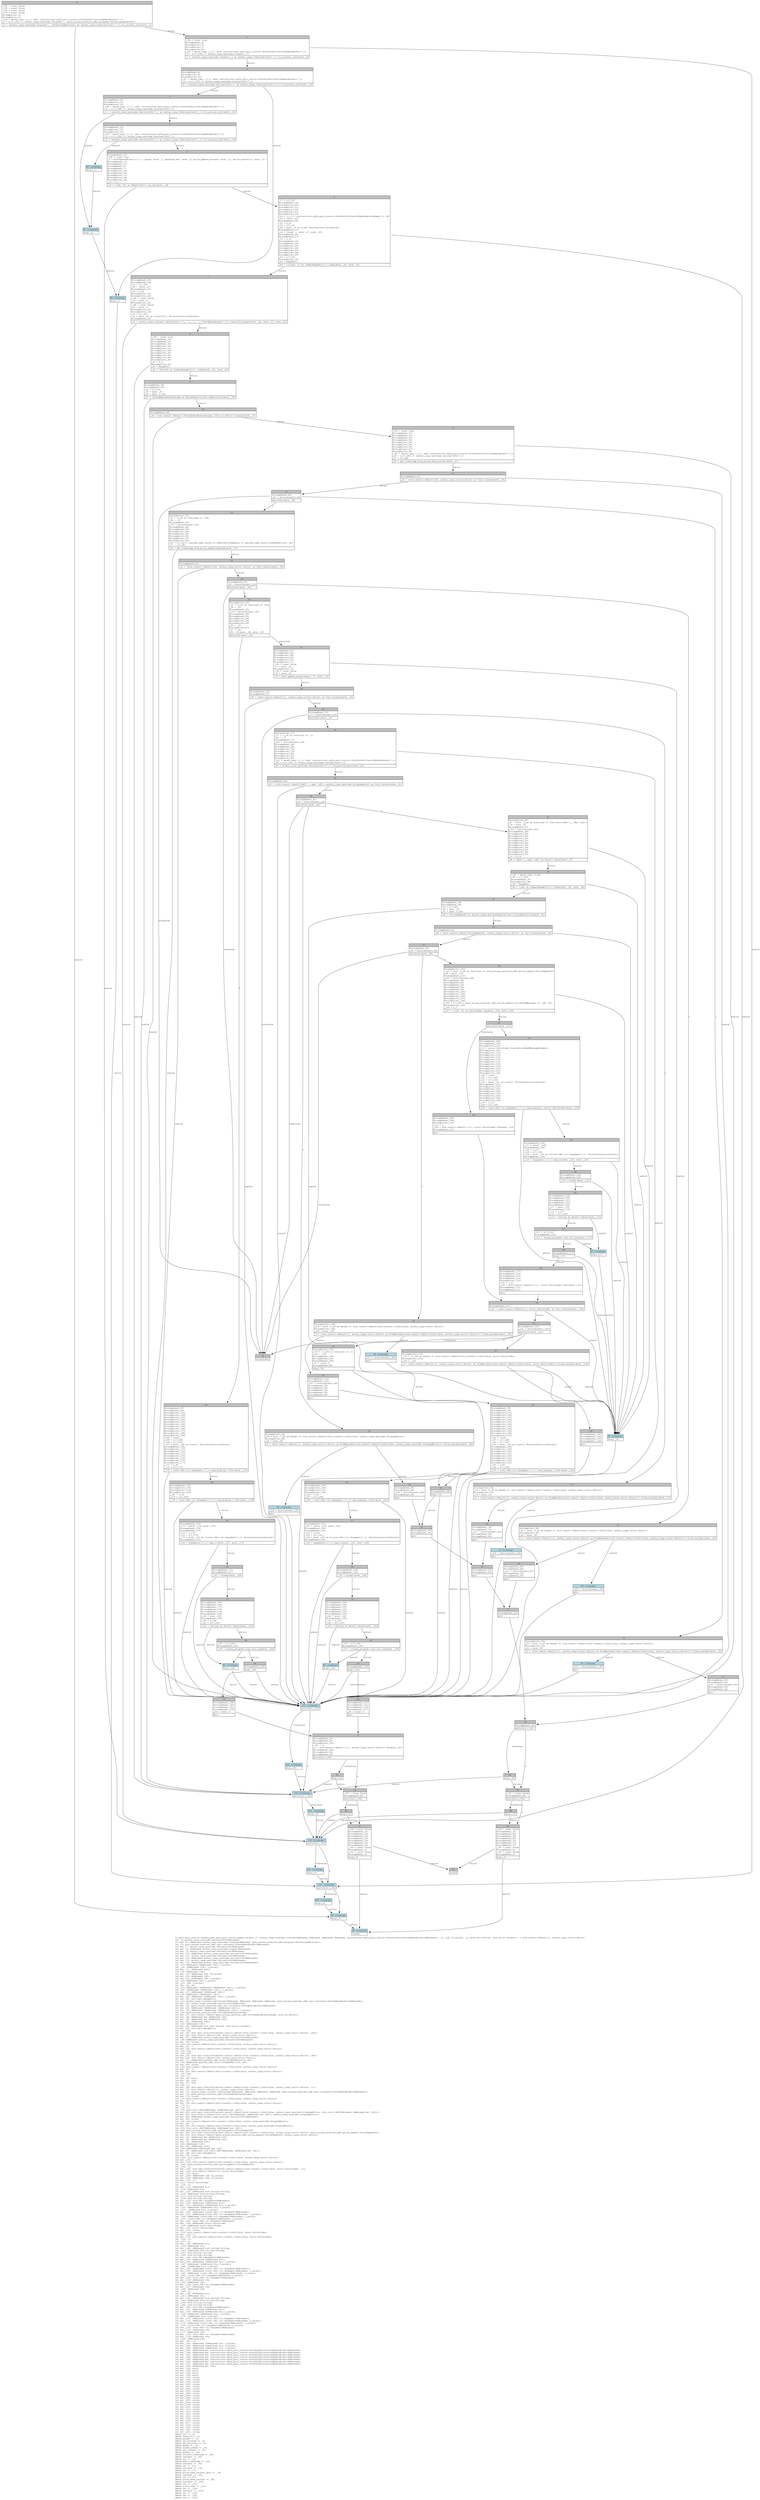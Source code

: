 digraph Mir_0_1509 {
    graph [fontname="Courier, monospace"];
    node [fontname="Courier, monospace"];
    edge [fontname="Courier, monospace"];
    label=<fn pyth_pull_oracle::handle_post_pyth_pull_oracle_update_atomic(_1: anchor_lang::context::Context&lt;ReErased, ReErased, ReErased, ReErased, instructions::pyth_pull_oracle::PostPythPullOracleUpdateAtomic&lt;ReErased&gt;&gt;, _2: [u8; 32_usize], _3: std::vec::Vec&lt;u8, std::alloc::Global&gt;) -&gt; std::result::Result&lt;(), anchor_lang::error::Error&gt;<br align="left"/>let _4: anchor_lang::prelude::AccountInfo&lt;ReErased&gt;;<br align="left"/>let mut _5: &amp;ReErased anchor_lang::prelude::Program&lt;ReErased, pyth_solana_receiver_sdk::program::PythSolanaReceiver&gt;;<br align="left"/>let _6: pyth_solana_receiver_sdk::cpi::accounts::PostUpdateAtomic&lt;ReErased&gt;;<br align="left"/>let mut _7: anchor_lang::prelude::AccountInfo&lt;ReErased&gt;;<br align="left"/>let mut _8: &amp;ReErased anchor_lang::prelude::Signer&lt;ReErased&gt;;<br align="left"/>let mut _9: anchor_lang::prelude::AccountInfo&lt;ReErased&gt;;<br align="left"/>let mut _10: &amp;ReErased anchor_lang::prelude::AccountInfo&lt;ReErased&gt;;<br align="left"/>let mut _11: anchor_lang::prelude::AccountInfo&lt;ReErased&gt;;<br align="left"/>let mut _12: &amp;ReErased anchor_lang::prelude::AccountInfo&lt;ReErased&gt;;<br align="left"/>let mut _13: anchor_lang::prelude::AccountInfo&lt;ReErased&gt;;<br align="left"/>let mut _14: &amp;ReErased anchor_lang::prelude::AccountInfo&lt;ReErased&gt;;<br align="left"/>let _15: &amp;ReErased [&amp;ReErased [u8]; 3_usize];<br align="left"/>let _16: [&amp;ReErased [u8]; 3_usize];<br align="left"/>let mut _17: &amp;ReErased [u8];<br align="left"/>let _18: &amp;ReErased [u8];<br align="left"/>let mut _19: &amp;ReErased [u8; 32_usize];<br align="left"/>let mut _20: &amp;ReErased [u8];<br align="left"/>let mut _21: &amp;ReErased [u8; 1_usize];<br align="left"/>let _22: &amp;ReErased [u8; 1_usize];<br align="left"/>let _23: [u8; 1_usize];<br align="left"/>let mut _24: u8;<br align="left"/>let _25: &amp;ReErased [&amp;ReErased [&amp;ReErased [u8]]; 1_usize];<br align="left"/>let _26: [&amp;ReErased [&amp;ReErased [u8]]; 1_usize];<br align="left"/>let mut _27: &amp;ReErased [&amp;ReErased [u8]];<br align="left"/>let _28: &amp;ReErased [&amp;ReErased [u8]];<br align="left"/>let mut _29: &amp;ReErased [&amp;ReErased [u8]; 3_usize];<br align="left"/>let mut _30: std::ops::RangeFull;<br align="left"/>let _31: anchor_lang::context::CpiContext&lt;ReErased, ReErased, ReErased, ReErased, pyth_solana_receiver_sdk::cpi::accounts::PostUpdateAtomic&lt;ReErased&gt;&gt;;<br align="left"/>let mut _32: anchor_lang::prelude::AccountInfo&lt;ReErased&gt;;<br align="left"/>let mut _33: pyth_solana_receiver_sdk::cpi::accounts::PostUpdateAtomic&lt;ReErased&gt;;<br align="left"/>let mut _34: &amp;ReErased [&amp;ReErased [&amp;ReErased [u8]]];<br align="left"/>let mut _35: &amp;ReErased [&amp;ReErased [&amp;ReErased [u8]]; 1_usize];<br align="left"/>let _36: pyth_solana_receiver_sdk::PostUpdateAtomicParams;<br align="left"/>let mut _37: std::result::Result&lt;pyth_solana_receiver_sdk::PostUpdateAtomicParams, std::io::Error&gt;;<br align="left"/>let mut _38: &amp;ReErased mut &amp;ReErased [u8];<br align="left"/>let mut _39: &amp;ReErased mut &amp;ReErased [u8];<br align="left"/>let mut _40: &amp;ReErased [u8];<br align="left"/>let _41: &amp;ReErased [u8];<br align="left"/>let mut _42: &amp;ReErased std::vec::Vec&lt;u8, std::alloc::Global&gt;;<br align="left"/>let mut _43: std::ops::RangeFull;<br align="left"/>let _44: i64;<br align="left"/>let mut _45: std::ops::ControlFlow&lt;std::result::Result&lt;std::convert::Infallible, anchor_lang::error::Error&gt;, i64&gt;;<br align="left"/>let mut _46: std::result::Result&lt;i64, anchor_lang::error::Error&gt;;<br align="left"/>let mut _47: &amp;ReErased anchor_lang::prelude::AccountInfo&lt;ReErased&gt;;<br align="left"/>let _48: &amp;ReErased anchor_lang::prelude::AccountInfo&lt;ReErased&gt;;<br align="left"/>let mut _49: isize;<br align="left"/>let _50: std::result::Result&lt;std::convert::Infallible, anchor_lang::error::Error&gt;;<br align="left"/>let mut _51: !;<br align="left"/>let mut _52: std::result::Result&lt;std::convert::Infallible, anchor_lang::error::Error&gt;;<br align="left"/>let _53: i64;<br align="left"/>let _54: i64;<br align="left"/>let mut _55: std::ops::ControlFlow&lt;std::result::Result&lt;std::convert::Infallible, anchor_lang::error::Error&gt;, i64&gt;;<br align="left"/>let mut _56: std::result::Result&lt;i64, anchor_lang::error::Error&gt;;<br align="left"/>let mut _57: &amp;ReErased pythnet_sdk::wire::PrefixedVec&lt;u16, u8&gt;;<br align="left"/>let _58: &amp;ReErased pythnet_sdk::wire::PrefixedVec&lt;u16, u8&gt;;<br align="left"/>let mut _59: isize;<br align="left"/>let _60: std::result::Result&lt;std::convert::Infallible, anchor_lang::error::Error&gt;;<br align="left"/>let mut _61: !;<br align="left"/>let mut _62: std::result::Result&lt;std::convert::Infallible, anchor_lang::error::Error&gt;;<br align="left"/>let _63: i64;<br align="left"/>let _64: ();<br align="left"/>let mut _65: bool;<br align="left"/>let mut _66: i64;<br align="left"/>let mut _67: i64;<br align="left"/>let _68: ();<br align="left"/>let mut _69: std::ops::ControlFlow&lt;std::result::Result&lt;std::convert::Infallible, anchor_lang::error::Error&gt;, ()&gt;;<br align="left"/>let mut _70: std::result::Result&lt;(), anchor_lang::error::Error&gt;;<br align="left"/>let mut _71: anchor_lang::context::CpiContext&lt;ReErased, ReErased, ReErased, ReErased, pyth_solana_receiver_sdk::cpi::accounts::PostUpdateAtomic&lt;ReErased&gt;&gt;;<br align="left"/>let mut _72: pyth_solana_receiver_sdk::PostUpdateAtomicParams;<br align="left"/>let mut _73: isize;<br align="left"/>let _74: std::result::Result&lt;std::convert::Infallible, anchor_lang::error::Error&gt;;<br align="left"/>let mut _75: !;<br align="left"/>let mut _76: std::result::Result&lt;std::convert::Infallible, anchor_lang::error::Error&gt;;<br align="left"/>let _77: ();<br align="left"/>let _78: ();<br align="left"/>let _79: std::cell::Ref&lt;ReErased, &amp;ReErased mut [u8]&gt;;<br align="left"/>let mut _80: std::ops::ControlFlow&lt;std::result::Result&lt;std::convert::Infallible, anchor_lang::prelude::ProgramError&gt;, std::cell::Ref&lt;ReErased, &amp;ReErased mut [u8]&gt;&gt;;<br align="left"/>let mut _81: std::result::Result&lt;std::cell::Ref&lt;ReErased, &amp;ReErased mut [u8]&gt;, anchor_lang::prelude::ProgramError&gt;;<br align="left"/>let mut _82: &amp;ReErased anchor_lang::prelude::AccountInfo&lt;ReErased&gt;;<br align="left"/>let mut _83: isize;<br align="left"/>let _84: std::result::Result&lt;std::convert::Infallible, anchor_lang::prelude::ProgramError&gt;;<br align="left"/>let mut _85: !;<br align="left"/>let mut _86: std::result::Result&lt;std::convert::Infallible, anchor_lang::prelude::ProgramError&gt;;<br align="left"/>let _87: std::cell::Ref&lt;ReErased, &amp;ReErased mut [u8]&gt;;<br align="left"/>let _88: pyth_solana_receiver_sdk::price_update::PriceUpdateV2;<br align="left"/>let mut _89: std::ops::ControlFlow&lt;std::result::Result&lt;std::convert::Infallible, anchor_lang::error::Error&gt;, pyth_solana_receiver_sdk::price_update::PriceUpdateV2&gt;;<br align="left"/>let mut _90: std::result::Result&lt;pyth_solana_receiver_sdk::price_update::PriceUpdateV2, anchor_lang::error::Error&gt;;<br align="left"/>let mut _91: &amp;ReErased mut &amp;ReErased [u8];<br align="left"/>let mut _92: &amp;ReErased mut &amp;ReErased [u8];<br align="left"/>let mut _93: &amp;ReErased [u8];<br align="left"/>let _94: &amp;ReErased [u8];<br align="left"/>let mut _95: &amp;ReErased [u8];<br align="left"/>let _96: &amp;ReErased &amp;ReErased mut [u8];<br align="left"/>let mut _97: &amp;ReErased std::cell::Ref&lt;ReErased, &amp;ReErased mut [u8]&gt;;<br align="left"/>let mut _98: std::ops::RangeFull;<br align="left"/>let mut _99: isize;<br align="left"/>let _100: std::result::Result&lt;std::convert::Infallible, anchor_lang::error::Error&gt;;<br align="left"/>let mut _101: !;<br align="left"/>let mut _102: std::result::Result&lt;std::convert::Infallible, anchor_lang::error::Error&gt;;<br align="left"/>let _103: pyth_solana_receiver_sdk::price_update::PriceUpdateV2;<br align="left"/>let _104: ();<br align="left"/>let mut _105: std::ops::ControlFlow&lt;std::result::Result&lt;std::convert::Infallible, error::ErrorCode&gt;, ()&gt;;<br align="left"/>let mut _106: std::result::Result&lt;(), error::ErrorCode&gt;;<br align="left"/>let mut _107: bool;<br align="left"/>let mut _108: &amp;ReErased [u8; 32_usize];<br align="left"/>let mut _109: &amp;ReErased [u8; 32_usize];<br align="left"/>let mut _110: ();<br align="left"/>let _111: error::ErrorCode;<br align="left"/>let _112: ();<br align="left"/>let mut _113: &amp;ReErased str;<br align="left"/>let _114: &amp;ReErased str;<br align="left"/>let mut _115: &amp;ReErased std::string::String;<br align="left"/>let _116: &amp;ReErased std::string::String;<br align="left"/>let _117: std::string::String;<br align="left"/>let _118: std::string::String;<br align="left"/>let mut _119: std::fmt::Arguments&lt;ReErased&gt;;<br align="left"/>let mut _120: &amp;ReErased [&amp;ReErased str];<br align="left"/>let mut _121: &amp;ReErased [&amp;ReErased str; 2_usize];<br align="left"/>let _122: &amp;ReErased [&amp;ReErased str; 2_usize];<br align="left"/>let _123: [&amp;ReErased str; 2_usize];<br align="left"/>let mut _124: &amp;ReErased [core::fmt::rt::Argument&lt;ReErased&gt;];<br align="left"/>let mut _125: &amp;ReErased [core::fmt::rt::Argument&lt;ReErased&gt;; 1_usize];<br align="left"/>let _126: &amp;ReErased [core::fmt::rt::Argument&lt;ReErased&gt;; 1_usize];<br align="left"/>let _127: [core::fmt::rt::Argument&lt;ReErased&gt;; 1_usize];<br align="left"/>let mut _128: core::fmt::rt::Argument&lt;ReErased&gt;;<br align="left"/>let mut _129: &amp;ReErased error::ErrorCode;<br align="left"/>let _130: &amp;ReErased error::ErrorCode;<br align="left"/>let mut _131: error::ErrorCode;<br align="left"/>let mut _132: isize;<br align="left"/>let _133: std::result::Result&lt;std::convert::Infallible, error::ErrorCode&gt;;<br align="left"/>let mut _134: !;<br align="left"/>let mut _135: std::result::Result&lt;std::convert::Infallible, error::ErrorCode&gt;;<br align="left"/>let _136: ();<br align="left"/>let _137: ();<br align="left"/>let mut _138: &amp;ReErased str;<br align="left"/>let _139: &amp;ReErased str;<br align="left"/>let mut _140: &amp;ReErased std::string::String;<br align="left"/>let _141: &amp;ReErased std::string::String;<br align="left"/>let _142: std::string::String;<br align="left"/>let _143: std::string::String;<br align="left"/>let mut _144: std::fmt::Arguments&lt;ReErased&gt;;<br align="left"/>let mut _145: &amp;ReErased [&amp;ReErased str];<br align="left"/>let mut _146: &amp;ReErased [&amp;ReErased str; 2_usize];<br align="left"/>let _147: &amp;ReErased [&amp;ReErased str; 2_usize];<br align="left"/>let _148: [&amp;ReErased str; 2_usize];<br align="left"/>let mut _149: &amp;ReErased [core::fmt::rt::Argument&lt;ReErased&gt;];<br align="left"/>let mut _150: &amp;ReErased [core::fmt::rt::Argument&lt;ReErased&gt;; 2_usize];<br align="left"/>let _151: &amp;ReErased [core::fmt::rt::Argument&lt;ReErased&gt;; 2_usize];<br align="left"/>let _152: [core::fmt::rt::Argument&lt;ReErased&gt;; 2_usize];<br align="left"/>let mut _153: core::fmt::rt::Argument&lt;ReErased&gt;;<br align="left"/>let mut _154: &amp;ReErased i64;<br align="left"/>let _155: &amp;ReErased i64;<br align="left"/>let mut _156: core::fmt::rt::Argument&lt;ReErased&gt;;<br align="left"/>let mut _157: &amp;ReErased i64;<br align="left"/>let _158: &amp;ReErased i64;<br align="left"/>let _159: ();<br align="left"/>let mut _160: &amp;ReErased str;<br align="left"/>let _161: &amp;ReErased str;<br align="left"/>let mut _162: &amp;ReErased std::string::String;<br align="left"/>let _163: &amp;ReErased std::string::String;<br align="left"/>let _164: std::string::String;<br align="left"/>let _165: std::string::String;<br align="left"/>let mut _166: std::fmt::Arguments&lt;ReErased&gt;;<br align="left"/>let mut _167: &amp;ReErased [&amp;ReErased str];<br align="left"/>let mut _168: &amp;ReErased [&amp;ReErased str; 2_usize];<br align="left"/>let _169: &amp;ReErased [&amp;ReErased str; 2_usize];<br align="left"/>let _170: [&amp;ReErased str; 2_usize];<br align="left"/>let mut _171: &amp;ReErased [core::fmt::rt::Argument&lt;ReErased&gt;];<br align="left"/>let mut _172: &amp;ReErased [core::fmt::rt::Argument&lt;ReErased&gt;; 2_usize];<br align="left"/>let _173: &amp;ReErased [core::fmt::rt::Argument&lt;ReErased&gt;; 2_usize];<br align="left"/>let _174: [core::fmt::rt::Argument&lt;ReErased&gt;; 2_usize];<br align="left"/>let mut _175: core::fmt::rt::Argument&lt;ReErased&gt;;<br align="left"/>let mut _176: &amp;ReErased i64;<br align="left"/>let _177: &amp;ReErased i64;<br align="left"/>let mut _178: core::fmt::rt::Argument&lt;ReErased&gt;;<br align="left"/>let mut _179: &amp;ReErased i64;<br align="left"/>let _180: &amp;ReErased i64;<br align="left"/>let mut _181: ();<br align="left"/>let mut _182: &amp;ReErased [&amp;ReErased str; 2_usize];<br align="left"/>let mut _183: &amp;ReErased [&amp;ReErased str; 2_usize];<br align="left"/>let mut _184: &amp;ReErased [&amp;ReErased str; 2_usize];<br align="left"/>let mut _185: &amp;ReErased mut instructions::pyth_pull_oracle::PostPythPullOracleUpdateAtomic&lt;ReErased&gt;;<br align="left"/>let mut _186: &amp;ReErased mut instructions::pyth_pull_oracle::PostPythPullOracleUpdateAtomic&lt;ReErased&gt;;<br align="left"/>let mut _187: &amp;ReErased mut instructions::pyth_pull_oracle::PostPythPullOracleUpdateAtomic&lt;ReErased&gt;;<br align="left"/>let mut _188: &amp;ReErased mut instructions::pyth_pull_oracle::PostPythPullOracleUpdateAtomic&lt;ReErased&gt;;<br align="left"/>let mut _189: &amp;ReErased mut instructions::pyth_pull_oracle::PostPythPullOracleUpdateAtomic&lt;ReErased&gt;;<br align="left"/>let mut _190: &amp;ReErased mut instructions::pyth_pull_oracle::PostPythPullOracleUpdateAtomic&lt;ReErased&gt;;<br align="left"/>let mut _191: &amp;ReErased mut instructions::pyth_pull_oracle::PostPythPullOracleUpdateAtomic&lt;ReErased&gt;;<br align="left"/>let mut _192: &amp;ReErased mut [u8];<br align="left"/>let mut _193: bool;<br align="left"/>let mut _194: bool;<br align="left"/>let mut _195: bool;<br align="left"/>let mut _196: bool;<br align="left"/>let mut _197: isize;<br align="left"/>let mut _198: isize;<br align="left"/>let mut _199: isize;<br align="left"/>let mut _200: isize;<br align="left"/>let mut _201: isize;<br align="left"/>let mut _202: isize;<br align="left"/>let mut _203: isize;<br align="left"/>let mut _204: isize;<br align="left"/>let mut _205: isize;<br align="left"/>let mut _206: isize;<br align="left"/>let mut _207: isize;<br align="left"/>let mut _208: isize;<br align="left"/>let mut _209: isize;<br align="left"/>let mut _210: isize;<br align="left"/>let mut _211: isize;<br align="left"/>let mut _212: isize;<br align="left"/>let mut _213: isize;<br align="left"/>let mut _214: isize;<br align="left"/>let mut _215: isize;<br align="left"/>let mut _216: isize;<br align="left"/>let mut _217: isize;<br align="left"/>let mut _218: isize;<br align="left"/>let mut _219: isize;<br align="left"/>let mut _220: isize;<br align="left"/>let mut _221: isize;<br align="left"/>debug ctx =&gt; _1;<br align="left"/>debug feed_id =&gt; _2;<br align="left"/>debug params =&gt; _3;<br align="left"/>debug cpi_program =&gt; _4;<br align="left"/>debug cpi_accounts =&gt; _6;<br align="left"/>debug seeds =&gt; _15;<br align="left"/>debug signer_seeds =&gt; _25;<br align="left"/>debug cpi_context =&gt; _31;<br align="left"/>debug params =&gt; _36;<br align="left"/>debug current_timestamp =&gt; _44;<br align="left"/>debug residual =&gt; _50;<br align="left"/>debug val =&gt; _53;<br align="left"/>debug next_timestamp =&gt; _54;<br align="left"/>debug residual =&gt; _60;<br align="left"/>debug val =&gt; _63;<br align="left"/>debug residual =&gt; _74;<br align="left"/>debug val =&gt; _77;<br align="left"/>debug price_feed_account_data =&gt; _79;<br align="left"/>debug residual =&gt; _84;<br align="left"/>debug val =&gt; _87;<br align="left"/>debug price_feed_account =&gt; _88;<br align="left"/>debug residual =&gt; _100;<br align="left"/>debug val =&gt; _103;<br align="left"/>debug error_code =&gt; _111;<br align="left"/>debug res =&gt; _118;<br align="left"/>debug residual =&gt; _133;<br align="left"/>debug val =&gt; _136;<br align="left"/>debug res =&gt; _143;<br align="left"/>debug res =&gt; _165;<br align="left"/>>;
    bb0__0_1509 [shape="none", label=<<table border="0" cellborder="1" cellspacing="0"><tr><td bgcolor="gray" align="center" colspan="1">0</td></tr><tr><td align="left" balign="left">_196 = const false<br/>_195 = const false<br/>_194 = const false<br/>_193 = const false<br/>StorageLive(_4)<br/>StorageLive(_5)<br/>_185 = deref_copy (_1.1: &amp;mut instructions::pyth_pull_oracle::PostPythPullOracleUpdateAtomic&lt;'_&gt;)<br/>_5 = &amp;((*_185).1: anchor_lang::prelude::Program&lt;'_, pyth_solana_receiver_sdk::program::PythSolanaReceiver&gt;)<br/></td></tr><tr><td align="left">_4 = &lt;anchor_lang::prelude::Program&lt;'_, PythSolanaReceiver&gt; as anchor_lang::ToAccountInfo&lt;'_&gt;&gt;::to_account_info(move _5)</td></tr></table>>];
    bb1__0_1509 [shape="none", label=<<table border="0" cellborder="1" cellspacing="0"><tr><td bgcolor="gray" align="center" colspan="1">1</td></tr><tr><td align="left" balign="left">_196 = const true<br/>StorageDead(_5)<br/>StorageLive(_6)<br/>StorageLive(_7)<br/>StorageLive(_8)<br/>_186 = deref_copy (_1.1: &amp;mut instructions::pyth_pull_oracle::PostPythPullOracleUpdateAtomic&lt;'_&gt;)<br/>_8 = &amp;((*_186).0: anchor_lang::prelude::Signer&lt;'_&gt;)<br/></td></tr><tr><td align="left">_7 = &lt;anchor_lang::prelude::Signer&lt;'_&gt; as anchor_lang::ToAccountInfo&lt;'_&gt;&gt;::to_account_info(move _8)</td></tr></table>>];
    bb2__0_1509 [shape="none", label=<<table border="0" cellborder="1" cellspacing="0"><tr><td bgcolor="gray" align="center" colspan="1">2</td></tr><tr><td align="left" balign="left">StorageDead(_8)<br/>StorageLive(_9)<br/>StorageLive(_10)<br/>_187 = deref_copy (_1.1: &amp;mut instructions::pyth_pull_oracle::PostPythPullOracleUpdateAtomic&lt;'_&gt;)<br/>_10 = &amp;((*_187).2: anchor_lang::prelude::AccountInfo&lt;'_&gt;)<br/></td></tr><tr><td align="left">_9 = &lt;anchor_lang::prelude::AccountInfo&lt;'_&gt; as anchor_lang::ToAccountInfo&lt;'_&gt;&gt;::to_account_info(move _10)</td></tr></table>>];
    bb3__0_1509 [shape="none", label=<<table border="0" cellborder="1" cellspacing="0"><tr><td bgcolor="gray" align="center" colspan="1">3</td></tr><tr><td align="left" balign="left">StorageDead(_10)<br/>StorageLive(_11)<br/>StorageLive(_12)<br/>_188 = deref_copy (_1.1: &amp;mut instructions::pyth_pull_oracle::PostPythPullOracleUpdateAtomic&lt;'_&gt;)<br/>_12 = &amp;((*_188).3: anchor_lang::prelude::AccountInfo&lt;'_&gt;)<br/></td></tr><tr><td align="left">_11 = &lt;anchor_lang::prelude::AccountInfo&lt;'_&gt; as anchor_lang::ToAccountInfo&lt;'_&gt;&gt;::to_account_info(move _12)</td></tr></table>>];
    bb4__0_1509 [shape="none", label=<<table border="0" cellborder="1" cellspacing="0"><tr><td bgcolor="gray" align="center" colspan="1">4</td></tr><tr><td align="left" balign="left">StorageDead(_12)<br/>StorageLive(_13)<br/>StorageLive(_14)<br/>_189 = deref_copy (_1.1: &amp;mut instructions::pyth_pull_oracle::PostPythPullOracleUpdateAtomic&lt;'_&gt;)<br/>_14 = &amp;((*_189).3: anchor_lang::prelude::AccountInfo&lt;'_&gt;)<br/></td></tr><tr><td align="left">_13 = &lt;anchor_lang::prelude::AccountInfo&lt;'_&gt; as anchor_lang::ToAccountInfo&lt;'_&gt;&gt;::to_account_info(move _14)</td></tr></table>>];
    bb5__0_1509 [shape="none", label=<<table border="0" cellborder="1" cellspacing="0"><tr><td bgcolor="gray" align="center" colspan="1">5</td></tr><tr><td align="left" balign="left">StorageDead(_14)<br/>_195 = const true<br/>_6 = PostUpdateAtomic::&lt;'_&gt; { payer: move _7, guardian_set: move _9, price_update_account: move _11, write_authority: move _13 }<br/>StorageDead(_13)<br/>StorageDead(_11)<br/>StorageDead(_9)<br/>StorageDead(_7)<br/>StorageLive(_15)<br/>StorageLive(_16)<br/>StorageLive(_17)<br/>StorageLive(_18)<br/>StorageLive(_19)<br/>_19 = &amp;_2<br/></td></tr><tr><td align="left">_18 = &lt;[u8; 32] as AsRef&lt;[u8]&gt;&gt;::as_ref(move _19)</td></tr></table>>];
    bb6__0_1509 [shape="none", label=<<table border="0" cellborder="1" cellspacing="0"><tr><td bgcolor="gray" align="center" colspan="1">6</td></tr><tr><td align="left" balign="left">_17 = &amp;(*_18)<br/>StorageDead(_19)<br/>StorageLive(_20)<br/>StorageLive(_21)<br/>StorageLive(_22)<br/>StorageLive(_23)<br/>StorageLive(_24)<br/>_24 = ((_1.3: instructions::pyth_pull_oracle::PostPythPullOracleUpdateAtomicBumps).0: u8)<br/>_23 = [move _24]<br/>StorageDead(_24)<br/>_22 = &amp;_23<br/>_21 = &amp;(*_22)<br/>_20 = move _21 as &amp;[u8] (PointerCoercion(Unsize))<br/>StorageDead(_21)<br/>_16 = [const _, move _17, move _20]<br/>StorageDead(_20)<br/>StorageDead(_17)<br/>_15 = &amp;_16<br/>StorageDead(_22)<br/>StorageDead(_18)<br/>StorageLive(_25)<br/>StorageLive(_26)<br/>StorageLive(_27)<br/>StorageLive(_28)<br/>StorageLive(_29)<br/>_29 = &amp;(*_15)<br/>StorageLive(_30)<br/>_30 = RangeFull<br/></td></tr><tr><td align="left">_28 = &lt;[&amp;[u8]; 3] as Index&lt;RangeFull&gt;&gt;::index(move _29, move _30)</td></tr></table>>];
    bb7__0_1509 [shape="none", label=<<table border="0" cellborder="1" cellspacing="0"><tr><td bgcolor="gray" align="center" colspan="1">7</td></tr><tr><td align="left" balign="left">StorageDead(_30)<br/>StorageDead(_29)<br/>_27 = &amp;(*_28)<br/>_26 = [move _27]<br/>StorageDead(_27)<br/>_25 = &amp;_26<br/>StorageLive(_31)<br/>StorageLive(_32)<br/>_196 = const false<br/>_32 = move _4<br/>StorageLive(_33)<br/>_195 = const false<br/>_33 = move _6<br/>StorageLive(_34)<br/>StorageLive(_35)<br/>_35 = &amp;(*_25)<br/>_34 = move _35 as &amp;[&amp;[&amp;[u8]]] (PointerCoercion(Unsize))<br/>StorageDead(_35)<br/></td></tr><tr><td align="left">_31 = anchor_lang::context::CpiContext::&lt;'_, '_, '_, '_, PostUpdateAtomic&lt;'_&gt;&gt;::new_with_signer(move _32, move _33, move _34)</td></tr></table>>];
    bb8__0_1509 [shape="none", label=<<table border="0" cellborder="1" cellspacing="0"><tr><td bgcolor="gray" align="center" colspan="1">8</td></tr><tr><td align="left" balign="left">_194 = const true<br/>StorageDead(_34)<br/>StorageDead(_33)<br/>StorageDead(_32)<br/>StorageLive(_36)<br/>StorageLive(_37)<br/>StorageLive(_38)<br/>StorageLive(_39)<br/>StorageLive(_40)<br/>StorageLive(_41)<br/>StorageLive(_42)<br/>_42 = &amp;_3<br/>StorageLive(_43)<br/>_43 = RangeFull<br/></td></tr><tr><td align="left">_41 = &lt;Vec&lt;u8&gt; as Index&lt;RangeFull&gt;&gt;::index(move _42, move _43)</td></tr></table>>];
    bb9__0_1509 [shape="none", label=<<table border="0" cellborder="1" cellspacing="0"><tr><td bgcolor="gray" align="center" colspan="1">9</td></tr><tr><td align="left" balign="left">StorageDead(_43)<br/>StorageDead(_42)<br/>_40 = &amp;(*_41)<br/>_39 = &amp;mut _40<br/>_38 = &amp;mut (*_39)<br/></td></tr><tr><td align="left">_37 = &lt;PostUpdateAtomicParams as BorshDeserialize&gt;::deserialize(move _38)</td></tr></table>>];
    bb10__0_1509 [shape="none", label=<<table border="0" cellborder="1" cellspacing="0"><tr><td bgcolor="gray" align="center" colspan="1">10</td></tr><tr><td align="left" balign="left">StorageDead(_38)<br/></td></tr><tr><td align="left">_36 = std::result::Result::&lt;PostUpdateAtomicParams, std::io::Error&gt;::unwrap(move _37)</td></tr></table>>];
    bb11__0_1509 [shape="none", label=<<table border="0" cellborder="1" cellspacing="0"><tr><td bgcolor="gray" align="center" colspan="1">11</td></tr><tr><td align="left" balign="left">_193 = const true<br/>StorageDead(_37)<br/>StorageDead(_41)<br/>StorageDead(_40)<br/>StorageDead(_39)<br/>StorageLive(_44)<br/>StorageLive(_45)<br/>StorageLive(_46)<br/>StorageLive(_47)<br/>StorageLive(_48)<br/>_190 = deref_copy (_1.1: &amp;mut instructions::pyth_pull_oracle::PostPythPullOracleUpdateAtomic&lt;'_&gt;)<br/>_48 = &amp;((*_190).3: anchor_lang::prelude::AccountInfo&lt;'_&gt;)<br/>_47 = &amp;(*_48)<br/></td></tr><tr><td align="left">_46 = get_timestamp_from_price_feed_account(move _47)</td></tr></table>>];
    bb12__0_1509 [shape="none", label=<<table border="0" cellborder="1" cellspacing="0"><tr><td bgcolor="gray" align="center" colspan="1">12</td></tr><tr><td align="left" balign="left">StorageDead(_47)<br/></td></tr><tr><td align="left">_45 = &lt;std::result::Result&lt;i64, anchor_lang::error::Error&gt; as Try&gt;::branch(move _46)</td></tr></table>>];
    bb13__0_1509 [shape="none", label=<<table border="0" cellborder="1" cellspacing="0"><tr><td bgcolor="gray" align="center" colspan="1">13</td></tr><tr><td align="left" balign="left">StorageDead(_46)<br/>_49 = discriminant(_45)<br/></td></tr><tr><td align="left">switchInt(move _49)</td></tr></table>>];
    bb14__0_1509 [shape="none", label=<<table border="0" cellborder="1" cellspacing="0"><tr><td bgcolor="gray" align="center" colspan="1">14</td></tr><tr><td align="left" balign="left">StorageLive(_53)<br/>_53 = ((_45 as Continue).0: i64)<br/>_44 = _53<br/>StorageDead(_53)<br/>_197 = discriminant(_45)<br/>StorageDead(_48)<br/>StorageDead(_45)<br/>StorageLive(_54)<br/>StorageLive(_55)<br/>StorageLive(_56)<br/>StorageLive(_57)<br/>StorageLive(_58)<br/>_58 = &amp;((_36.1: pythnet_sdk::wire::v1::MerklePriceUpdate).0: pythnet_sdk::wire::PrefixedVec&lt;u16, u8&gt;)<br/>_57 = &amp;(*_58)<br/></td></tr><tr><td align="left">_56 = get_timestamp_from_price_update_message(move _57)</td></tr></table>>];
    bb15__0_1509 [shape="none", label=<<table border="0" cellborder="1" cellspacing="0"><tr><td bgcolor="gray" align="center" colspan="1">15</td></tr><tr><td align="left">unreachable</td></tr></table>>];
    bb16__0_1509 [shape="none", label=<<table border="0" cellborder="1" cellspacing="0"><tr><td bgcolor="gray" align="center" colspan="1">16</td></tr><tr><td align="left" balign="left">StorageLive(_50)<br/>_50 = move ((_45 as Break).0: std::result::Result&lt;std::convert::Infallible, anchor_lang::error::Error&gt;)<br/>StorageLive(_52)<br/>_52 = move _50<br/></td></tr><tr><td align="left">_0 = &lt;std::result::Result&lt;(), anchor_lang::error::Error&gt; as FromResidual&lt;std::result::Result&lt;Infallible, anchor_lang::error::Error&gt;&gt;&gt;::from_residual(move _52)</td></tr></table>>];
    bb17__0_1509 [shape="none", label=<<table border="0" cellborder="1" cellspacing="0"><tr><td bgcolor="gray" align="center" colspan="1">17</td></tr><tr><td align="left" balign="left">StorageDead(_52)<br/>StorageDead(_50)<br/>_215 = discriminant(_45)<br/>StorageDead(_48)<br/>StorageDead(_45)<br/></td></tr><tr><td align="left">goto</td></tr></table>>];
    bb18__0_1509 [shape="none", label=<<table border="0" cellborder="1" cellspacing="0"><tr><td bgcolor="gray" align="center" colspan="1">18</td></tr><tr><td align="left" balign="left">StorageDead(_57)<br/></td></tr><tr><td align="left">_55 = &lt;std::result::Result&lt;i64, anchor_lang::error::Error&gt; as Try&gt;::branch(move _56)</td></tr></table>>];
    bb19__0_1509 [shape="none", label=<<table border="0" cellborder="1" cellspacing="0"><tr><td bgcolor="gray" align="center" colspan="1">19</td></tr><tr><td align="left" balign="left">StorageDead(_56)<br/>_59 = discriminant(_55)<br/></td></tr><tr><td align="left">switchInt(move _59)</td></tr></table>>];
    bb20__0_1509 [shape="none", label=<<table border="0" cellborder="1" cellspacing="0"><tr><td bgcolor="gray" align="center" colspan="1">20</td></tr><tr><td align="left" balign="left">StorageLive(_63)<br/>_63 = ((_55 as Continue).0: i64)<br/>_54 = _63<br/>StorageDead(_63)<br/>_199 = discriminant(_55)<br/>StorageDead(_58)<br/>StorageDead(_55)<br/>StorageLive(_64)<br/>StorageLive(_65)<br/>StorageLive(_66)<br/>_66 = _54<br/>StorageLive(_67)<br/>_67 = _44<br/>_65 = Gt(move _66, move _67)<br/></td></tr><tr><td align="left">switchInt(move _65)</td></tr></table>>];
    bb21__0_1509 [shape="none", label=<<table border="0" cellborder="1" cellspacing="0"><tr><td bgcolor="gray" align="center" colspan="1">21</td></tr><tr><td align="left" balign="left">StorageLive(_60)<br/>_60 = move ((_55 as Break).0: std::result::Result&lt;std::convert::Infallible, anchor_lang::error::Error&gt;)<br/>StorageLive(_62)<br/>_62 = move _60<br/></td></tr><tr><td align="left">_0 = &lt;std::result::Result&lt;(), anchor_lang::error::Error&gt; as FromResidual&lt;std::result::Result&lt;Infallible, anchor_lang::error::Error&gt;&gt;&gt;::from_residual(move _62)</td></tr></table>>];
    bb22__0_1509 [shape="none", label=<<table border="0" cellborder="1" cellspacing="0"><tr><td bgcolor="gray" align="center" colspan="1">22</td></tr><tr><td align="left" balign="left">StorageDead(_62)<br/>StorageDead(_60)<br/>_213 = discriminant(_55)<br/>StorageDead(_58)<br/>StorageDead(_55)<br/></td></tr><tr><td align="left">goto</td></tr></table>>];
    bb23__0_1509 [shape="none", label=<<table border="0" cellborder="1" cellspacing="0"><tr><td bgcolor="gray" align="center" colspan="1">23</td></tr><tr><td align="left" balign="left">StorageDead(_67)<br/>StorageDead(_66)<br/>StorageLive(_68)<br/>StorageLive(_69)<br/>StorageLive(_70)<br/>StorageLive(_71)<br/>_194 = const false<br/>_71 = move _31<br/>StorageLive(_72)<br/>_193 = const false<br/>_72 = move _36<br/></td></tr><tr><td align="left">_70 = post_update_atomic(move _71, move _72)</td></tr></table>>];
    bb24__0_1509 [shape="none", label=<<table border="0" cellborder="1" cellspacing="0"><tr><td bgcolor="gray" align="center" colspan="1">24</td></tr><tr><td align="left" balign="left">StorageDead(_72)<br/>StorageDead(_71)<br/></td></tr><tr><td align="left">_69 = &lt;std::result::Result&lt;(), anchor_lang::error::Error&gt; as Try&gt;::branch(move _70)</td></tr></table>>];
    bb25__0_1509 [shape="none", label=<<table border="0" cellborder="1" cellspacing="0"><tr><td bgcolor="gray" align="center" colspan="1">25</td></tr><tr><td align="left" balign="left">StorageDead(_70)<br/>_73 = discriminant(_69)<br/></td></tr><tr><td align="left">switchInt(move _73)</td></tr></table>>];
    bb26__0_1509 [shape="none", label=<<table border="0" cellborder="1" cellspacing="0"><tr><td bgcolor="gray" align="center" colspan="1">26</td></tr><tr><td align="left" balign="left">StorageLive(_77)<br/>_77 = ((_69 as Continue).0: ())<br/>_68 = _77<br/>StorageDead(_77)<br/>_201 = discriminant(_69)<br/>StorageDead(_69)<br/>StorageDead(_68)<br/>StorageLive(_78)<br/>StorageLive(_79)<br/>StorageLive(_80)<br/>StorageLive(_81)<br/>StorageLive(_82)<br/>_191 = deref_copy (_1.1: &amp;mut instructions::pyth_pull_oracle::PostPythPullOracleUpdateAtomic&lt;'_&gt;)<br/>_82 = &amp;((*_191).3: anchor_lang::prelude::AccountInfo&lt;'_&gt;)<br/></td></tr><tr><td align="left">_81 = anchor_lang::prelude::AccountInfo::&lt;'_&gt;::try_borrow_data(move _82)</td></tr></table>>];
    bb27__0_1509 [shape="none", label=<<table border="0" cellborder="1" cellspacing="0"><tr><td bgcolor="gray" align="center" colspan="1">27</td></tr><tr><td align="left" balign="left">StorageLive(_74)<br/>_74 = move ((_69 as Break).0: std::result::Result&lt;std::convert::Infallible, anchor_lang::error::Error&gt;)<br/>StorageLive(_76)<br/>_76 = move _74<br/></td></tr><tr><td align="left">_0 = &lt;std::result::Result&lt;(), anchor_lang::error::Error&gt; as FromResidual&lt;std::result::Result&lt;Infallible, anchor_lang::error::Error&gt;&gt;&gt;::from_residual(move _76)</td></tr></table>>];
    bb28__0_1509 [shape="none", label=<<table border="0" cellborder="1" cellspacing="0"><tr><td bgcolor="gray" align="center" colspan="1">28</td></tr><tr><td align="left" balign="left">StorageDead(_76)<br/>StorageDead(_74)<br/>_211 = discriminant(_69)<br/>StorageDead(_69)<br/>StorageDead(_68)<br/></td></tr><tr><td align="left">goto</td></tr></table>>];
    bb29__0_1509 [shape="none", label=<<table border="0" cellborder="1" cellspacing="0"><tr><td bgcolor="gray" align="center" colspan="1">29</td></tr><tr><td align="left" balign="left">StorageDead(_82)<br/></td></tr><tr><td align="left">_80 = &lt;std::result::Result&lt;Ref&lt;'_, &amp;mut [u8]&gt;, anchor_lang::prelude::ProgramError&gt; as Try&gt;::branch(move _81)</td></tr></table>>];
    bb30__0_1509 [shape="none", label=<<table border="0" cellborder="1" cellspacing="0"><tr><td bgcolor="gray" align="center" colspan="1">30</td></tr><tr><td align="left" balign="left">StorageDead(_81)<br/>_83 = discriminant(_80)<br/></td></tr><tr><td align="left">switchInt(move _83)</td></tr></table>>];
    bb31__0_1509 [shape="none", label=<<table border="0" cellborder="1" cellspacing="0"><tr><td bgcolor="gray" align="center" colspan="1">31</td></tr><tr><td align="left" balign="left">StorageLive(_87)<br/>_87 = move ((_80 as Continue).0: std::cell::Ref&lt;'_, &amp;mut [u8]&gt;)<br/>_79 = move _87<br/>StorageDead(_87)<br/>_203 = discriminant(_80)<br/>StorageDead(_80)<br/>StorageLive(_88)<br/>StorageLive(_89)<br/>StorageLive(_90)<br/>StorageLive(_91)<br/>StorageLive(_92)<br/>StorageLive(_93)<br/>StorageLive(_94)<br/>StorageLive(_95)<br/>StorageLive(_96)<br/>StorageLive(_97)<br/>_97 = &amp;_79<br/></td></tr><tr><td align="left">_96 = &lt;Ref&lt;'_, &amp;mut [u8]&gt; as Deref&gt;::deref(move _97)</td></tr></table>>];
    bb32__0_1509 [shape="none", label=<<table border="0" cellborder="1" cellspacing="0"><tr><td bgcolor="gray" align="center" colspan="1">32</td></tr><tr><td align="left" balign="left">StorageLive(_84)<br/>_84 = move ((_80 as Break).0: std::result::Result&lt;std::convert::Infallible, anchor_lang::prelude::ProgramError&gt;)<br/>StorageLive(_86)<br/>_86 = move _84<br/></td></tr><tr><td align="left">_0 = &lt;std::result::Result&lt;(), anchor_lang::error::Error&gt; as FromResidual&lt;std::result::Result&lt;Infallible, anchor_lang::prelude::ProgramError&gt;&gt;&gt;::from_residual(move _86)</td></tr></table>>];
    bb33__0_1509 [shape="none", label=<<table border="0" cellborder="1" cellspacing="0"><tr><td bgcolor="gray" align="center" colspan="1">33</td></tr><tr><td align="left" balign="left">StorageDead(_86)<br/>StorageDead(_84)<br/>_209 = discriminant(_80)<br/>StorageDead(_80)<br/></td></tr><tr><td align="left">goto</td></tr></table>>];
    bb34__0_1509 [shape="none", label=<<table border="0" cellborder="1" cellspacing="0"><tr><td bgcolor="gray" align="center" colspan="1">34</td></tr><tr><td align="left" balign="left">_192 = deref_copy (*_96)<br/>_95 = &amp;(*_192)<br/>StorageDead(_97)<br/>StorageLive(_98)<br/>_98 = RangeFull<br/></td></tr><tr><td align="left">_94 = &lt;[u8] as Index&lt;RangeFull&gt;&gt;::index(move _95, move _98)</td></tr></table>>];
    bb35__0_1509 [shape="none", label=<<table border="0" cellborder="1" cellspacing="0"><tr><td bgcolor="gray" align="center" colspan="1">35</td></tr><tr><td align="left" balign="left">StorageDead(_98)<br/>StorageDead(_95)<br/>_93 = &amp;(*_94)<br/>_92 = &amp;mut _93<br/>_91 = &amp;mut (*_92)<br/></td></tr><tr><td align="left">_90 = &lt;PriceUpdateV2 as anchor_lang::AccountDeserialize&gt;::try_deserialize(move _91)</td></tr></table>>];
    bb36__0_1509 [shape="none", label=<<table border="0" cellborder="1" cellspacing="0"><tr><td bgcolor="gray" align="center" colspan="1">36</td></tr><tr><td align="left" balign="left">StorageDead(_91)<br/></td></tr><tr><td align="left">_89 = &lt;std::result::Result&lt;PriceUpdateV2, anchor_lang::error::Error&gt; as Try&gt;::branch(move _90)</td></tr></table>>];
    bb37__0_1509 [shape="none", label=<<table border="0" cellborder="1" cellspacing="0"><tr><td bgcolor="gray" align="center" colspan="1">37</td></tr><tr><td align="left" balign="left">StorageDead(_90)<br/>_99 = discriminant(_89)<br/></td></tr><tr><td align="left">switchInt(move _99)</td></tr></table>>];
    bb38__0_1509 [shape="none", label=<<table border="0" cellborder="1" cellspacing="0"><tr><td bgcolor="gray" align="center" colspan="1">38</td></tr><tr><td align="left" balign="left">StorageLive(_103)<br/>_103 = move ((_89 as Continue).0: pyth_solana_receiver_sdk::price_update::PriceUpdateV2)<br/>_88 = move _103<br/>StorageDead(_103)<br/>_205 = discriminant(_89)<br/>StorageDead(_96)<br/>StorageDead(_94)<br/>StorageDead(_93)<br/>StorageDead(_92)<br/>StorageDead(_89)<br/>StorageLive(_104)<br/>StorageLive(_105)<br/>StorageLive(_106)<br/>StorageLive(_107)<br/>StorageLive(_108)<br/>_108 = &amp;((_88.2: pyth_solana_receiver_sdk::price_update::PriceFeedMessage).0: [u8; 32])<br/>StorageLive(_109)<br/>_109 = &amp;_2<br/></td></tr><tr><td align="left">_107 = &lt;[u8; 32] as PartialEq&gt;::eq(move _108, move _109)</td></tr></table>>];
    bb39__0_1509 [shape="none", label=<<table border="0" cellborder="1" cellspacing="0"><tr><td bgcolor="gray" align="center" colspan="1">39</td></tr><tr><td align="left" balign="left">StorageLive(_100)<br/>_100 = move ((_89 as Break).0: std::result::Result&lt;std::convert::Infallible, anchor_lang::error::Error&gt;)<br/>StorageLive(_102)<br/>_102 = move _100<br/></td></tr><tr><td align="left">_0 = &lt;std::result::Result&lt;(), anchor_lang::error::Error&gt; as FromResidual&lt;std::result::Result&lt;Infallible, anchor_lang::error::Error&gt;&gt;&gt;::from_residual(move _102)</td></tr></table>>];
    bb40__0_1509 [shape="none", label=<<table border="0" cellborder="1" cellspacing="0"><tr><td bgcolor="gray" align="center" colspan="1">40</td></tr><tr><td align="left" balign="left">StorageDead(_102)<br/>StorageDead(_100)<br/>_207 = discriminant(_89)<br/>StorageDead(_96)<br/>StorageDead(_94)<br/>StorageDead(_93)<br/>StorageDead(_92)<br/>StorageDead(_89)<br/></td></tr><tr><td align="left">goto</td></tr></table>>];
    bb41__0_1509 [shape="none", label=<<table border="0" cellborder="1" cellspacing="0"><tr><td bgcolor="gray" align="center" colspan="1">41</td></tr><tr><td align="left">switchInt(move _107)</td></tr></table>>];
    bb42__0_1509 [shape="none", label=<<table border="0" cellborder="1" cellspacing="0"><tr><td bgcolor="gray" align="center" colspan="1">42</td></tr><tr><td align="left" balign="left">StorageDead(_109)<br/>StorageDead(_108)<br/>StorageLive(_110)<br/>_110 = ()<br/>_106 = std::result::Result::&lt;(), error::ErrorCode&gt;::Ok(move _110)<br/>StorageDead(_110)<br/></td></tr><tr><td align="left">goto</td></tr></table>>];
    bb43__0_1509 [shape="none", label=<<table border="0" cellborder="1" cellspacing="0"><tr><td bgcolor="gray" align="center" colspan="1">43</td></tr><tr><td align="left" balign="left">StorageDead(_109)<br/>StorageDead(_108)<br/>StorageLive(_111)<br/>_111 = error::ErrorCode::OraclePriceFeedMessageMismatch<br/>StorageLive(_112)<br/>StorageLive(_113)<br/>StorageLive(_114)<br/>StorageLive(_115)<br/>StorageLive(_116)<br/>StorageLive(_117)<br/>StorageLive(_118)<br/>StorageLive(_119)<br/>StorageLive(_120)<br/>StorageLive(_121)<br/>StorageLive(_122)<br/>_183 = const _<br/>_122 = &amp;(*_183)<br/>_121 = &amp;(*_122)<br/>_120 = move _121 as &amp;[&amp;str] (PointerCoercion(Unsize))<br/>StorageDead(_121)<br/>StorageLive(_124)<br/>StorageLive(_125)<br/>StorageLive(_126)<br/>StorageLive(_127)<br/>StorageLive(_128)<br/>StorageLive(_129)<br/>StorageLive(_130)<br/>_130 = &amp;_111<br/>_129 = &amp;(*_130)<br/></td></tr><tr><td align="left">_128 = core::fmt::rt::Argument::&lt;'_&gt;::new_display::&lt;error::ErrorCode&gt;(move _129)</td></tr></table>>];
    bb44__0_1509 [shape="none", label=<<table border="0" cellborder="1" cellspacing="0"><tr><td bgcolor="gray" align="center" colspan="1">44</td></tr><tr><td align="left" balign="left">StorageDead(_129)<br/>_127 = [move _128]<br/>StorageDead(_128)<br/>_126 = &amp;_127<br/>_125 = &amp;(*_126)<br/>_124 = move _125 as &amp;[core::fmt::rt::Argument&lt;'_&gt;] (PointerCoercion(Unsize))<br/>StorageDead(_125)<br/></td></tr><tr><td align="left">_119 = Arguments::&lt;'_&gt;::new_v1(move _120, move _124)</td></tr></table>>];
    bb45__0_1509 [shape="none", label=<<table border="0" cellborder="1" cellspacing="0"><tr><td bgcolor="gray" align="center" colspan="1">45</td></tr><tr><td align="left" balign="left">StorageDead(_124)<br/>StorageDead(_120)<br/></td></tr><tr><td align="left">_118 = format(move _119)</td></tr></table>>];
    bb46__0_1509 [shape="none", label=<<table border="0" cellborder="1" cellspacing="0"><tr><td bgcolor="gray" align="center" colspan="1">46</td></tr><tr><td align="left" balign="left">StorageDead(_119)<br/>StorageDead(_130)<br/>StorageDead(_127)<br/>StorageDead(_126)<br/>StorageDead(_122)<br/>_117 = move _118<br/>StorageDead(_118)<br/>_116 = &amp;_117<br/>_115 = &amp;(*_116)<br/></td></tr><tr><td align="left">_114 = &lt;String as Deref&gt;::deref(move _115)</td></tr></table>>];
    bb47__0_1509 [shape="none", label=<<table border="0" cellborder="1" cellspacing="0"><tr><td bgcolor="gray" align="center" colspan="1">47</td></tr><tr><td align="left" balign="left">_113 = &amp;(*_114)<br/>StorageDead(_115)<br/></td></tr><tr><td align="left">_112 = solana_program::log::sol_log(move _113)</td></tr></table>>];
    bb48__0_1509 [shape="none", label=<<table border="0" cellborder="1" cellspacing="0"><tr><td bgcolor="gray" align="center" colspan="1">48</td></tr><tr><td align="left" balign="left">StorageDead(_113)<br/></td></tr><tr><td align="left">drop(_117)</td></tr></table>>];
    bb49__0_1509 [shape="none", label=<<table border="0" cellborder="1" cellspacing="0"><tr><td bgcolor="gray" align="center" colspan="1">49</td></tr><tr><td align="left" balign="left">StorageDead(_117)<br/>StorageDead(_116)<br/>StorageDead(_114)<br/>StorageDead(_112)<br/>StorageLive(_131)<br/>_131 = _111<br/>_106 = std::result::Result::&lt;(), error::ErrorCode&gt;::Err(move _131)<br/>StorageDead(_131)<br/>StorageDead(_111)<br/></td></tr><tr><td align="left">goto</td></tr></table>>];
    bb50__0_1509 [shape="none", label=<<table border="0" cellborder="1" cellspacing="0"><tr><td bgcolor="gray" align="center" colspan="1">50</td></tr><tr><td align="left" balign="left">StorageDead(_107)<br/></td></tr><tr><td align="left">_105 = &lt;std::result::Result&lt;(), error::ErrorCode&gt; as Try&gt;::branch(move _106)</td></tr></table>>];
    bb51__0_1509 [shape="none", label=<<table border="0" cellborder="1" cellspacing="0"><tr><td bgcolor="gray" align="center" colspan="1">51</td></tr><tr><td align="left" balign="left">StorageDead(_106)<br/>_132 = discriminant(_105)<br/></td></tr><tr><td align="left">switchInt(move _132)</td></tr></table>>];
    bb52__0_1509 [shape="none", label=<<table border="0" cellborder="1" cellspacing="0"><tr><td bgcolor="gray" align="center" colspan="1">52</td></tr><tr><td align="left" balign="left">StorageLive(_136)<br/>_136 = ((_105 as Continue).0: ())<br/>_104 = _136<br/>StorageDead(_136)<br/>StorageDead(_105)<br/>StorageDead(_104)<br/>_78 = const ()<br/>StorageDead(_88)<br/></td></tr><tr><td align="left">drop(_79)</td></tr></table>>];
    bb53__0_1509 [shape="none", label=<<table border="0" cellborder="1" cellspacing="0"><tr><td bgcolor="gray" align="center" colspan="1">53</td></tr><tr><td align="left" balign="left">StorageLive(_133)<br/>_133 = ((_105 as Break).0: std::result::Result&lt;std::convert::Infallible, error::ErrorCode&gt;)<br/>StorageLive(_135)<br/>_135 = _133<br/></td></tr><tr><td align="left">_0 = &lt;std::result::Result&lt;(), anchor_lang::error::Error&gt; as FromResidual&lt;std::result::Result&lt;Infallible, error::ErrorCode&gt;&gt;&gt;::from_residual(move _135)</td></tr></table>>];
    bb54__0_1509 [shape="none", label=<<table border="0" cellborder="1" cellspacing="0"><tr><td bgcolor="gray" align="center" colspan="1">54</td></tr><tr><td align="left" balign="left">StorageDead(_135)<br/>StorageDead(_133)<br/>StorageDead(_105)<br/>StorageDead(_104)<br/></td></tr><tr><td align="left">goto</td></tr></table>>];
    bb55__0_1509 [shape="none", label=<<table border="0" cellborder="1" cellspacing="0"><tr><td bgcolor="gray" align="center" colspan="1">55</td></tr><tr><td align="left" balign="left">StorageDead(_79)<br/>StorageDead(_78)<br/>StorageLive(_137)<br/>StorageLive(_138)<br/>StorageLive(_139)<br/>StorageLive(_140)<br/>StorageLive(_141)<br/>StorageLive(_142)<br/>StorageLive(_143)<br/>StorageLive(_144)<br/>StorageLive(_145)<br/>StorageLive(_146)<br/>StorageLive(_147)<br/>_182 = const _<br/>_147 = &amp;(*_182)<br/>_146 = &amp;(*_147)<br/>_145 = move _146 as &amp;[&amp;str] (PointerCoercion(Unsize))<br/>StorageDead(_146)<br/>StorageLive(_149)<br/>StorageLive(_150)<br/>StorageLive(_151)<br/>StorageLive(_152)<br/>StorageLive(_153)<br/>StorageLive(_154)<br/>StorageLive(_155)<br/>_155 = &amp;_44<br/>_154 = &amp;(*_155)<br/></td></tr><tr><td align="left">_153 = core::fmt::rt::Argument::&lt;'_&gt;::new_display::&lt;i64&gt;(move _154)</td></tr></table>>];
    bb56__0_1509 [shape="none", label=<<table border="0" cellborder="1" cellspacing="0"><tr><td bgcolor="gray" align="center" colspan="1">56</td></tr><tr><td align="left" balign="left">StorageDead(_154)<br/>StorageLive(_156)<br/>StorageLive(_157)<br/>StorageLive(_158)<br/>_158 = &amp;_54<br/>_157 = &amp;(*_158)<br/></td></tr><tr><td align="left">_156 = core::fmt::rt::Argument::&lt;'_&gt;::new_display::&lt;i64&gt;(move _157)</td></tr></table>>];
    bb57__0_1509 [shape="none", label=<<table border="0" cellborder="1" cellspacing="0"><tr><td bgcolor="gray" align="center" colspan="1">57</td></tr><tr><td align="left" balign="left">StorageDead(_157)<br/>_152 = [move _153, move _156]<br/>StorageDead(_156)<br/>StorageDead(_153)<br/>_151 = &amp;_152<br/>_150 = &amp;(*_151)<br/>_149 = move _150 as &amp;[core::fmt::rt::Argument&lt;'_&gt;] (PointerCoercion(Unsize))<br/>StorageDead(_150)<br/></td></tr><tr><td align="left">_144 = Arguments::&lt;'_&gt;::new_v1(move _145, move _149)</td></tr></table>>];
    bb58__0_1509 [shape="none", label=<<table border="0" cellborder="1" cellspacing="0"><tr><td bgcolor="gray" align="center" colspan="1">58</td></tr><tr><td align="left" balign="left">StorageDead(_149)<br/>StorageDead(_145)<br/></td></tr><tr><td align="left">_143 = format(move _144)</td></tr></table>>];
    bb59__0_1509 [shape="none", label=<<table border="0" cellborder="1" cellspacing="0"><tr><td bgcolor="gray" align="center" colspan="1">59</td></tr><tr><td align="left" balign="left">StorageDead(_144)<br/>StorageDead(_158)<br/>StorageDead(_155)<br/>StorageDead(_152)<br/>StorageDead(_151)<br/>StorageDead(_147)<br/>_142 = move _143<br/>StorageDead(_143)<br/>_141 = &amp;_142<br/>_140 = &amp;(*_141)<br/></td></tr><tr><td align="left">_139 = &lt;String as Deref&gt;::deref(move _140)</td></tr></table>>];
    bb60__0_1509 [shape="none", label=<<table border="0" cellborder="1" cellspacing="0"><tr><td bgcolor="gray" align="center" colspan="1">60</td></tr><tr><td align="left" balign="left">_138 = &amp;(*_139)<br/>StorageDead(_140)<br/></td></tr><tr><td align="left">_137 = solana_program::log::sol_log(move _138)</td></tr></table>>];
    bb61__0_1509 [shape="none", label=<<table border="0" cellborder="1" cellspacing="0"><tr><td bgcolor="gray" align="center" colspan="1">61</td></tr><tr><td align="left" balign="left">StorageDead(_138)<br/></td></tr><tr><td align="left">drop(_142)</td></tr></table>>];
    bb62__0_1509 [shape="none", label=<<table border="0" cellborder="1" cellspacing="0"><tr><td bgcolor="gray" align="center" colspan="1">62</td></tr><tr><td align="left" balign="left">StorageDead(_142)<br/>StorageDead(_141)<br/>StorageDead(_139)<br/>StorageDead(_137)<br/>_64 = const ()<br/></td></tr><tr><td align="left">goto</td></tr></table>>];
    bb63__0_1509 [shape="none", label=<<table border="0" cellborder="1" cellspacing="0"><tr><td bgcolor="gray" align="center" colspan="1">63</td></tr><tr><td align="left" balign="left">StorageDead(_67)<br/>StorageDead(_66)<br/>StorageLive(_159)<br/>StorageLive(_160)<br/>StorageLive(_161)<br/>StorageLive(_162)<br/>StorageLive(_163)<br/>StorageLive(_164)<br/>StorageLive(_165)<br/>StorageLive(_166)<br/>StorageLive(_167)<br/>StorageLive(_168)<br/>StorageLive(_169)<br/>_184 = const _<br/>_169 = &amp;(*_184)<br/>_168 = &amp;(*_169)<br/>_167 = move _168 as &amp;[&amp;str] (PointerCoercion(Unsize))<br/>StorageDead(_168)<br/>StorageLive(_171)<br/>StorageLive(_172)<br/>StorageLive(_173)<br/>StorageLive(_174)<br/>StorageLive(_175)<br/>StorageLive(_176)<br/>StorageLive(_177)<br/>_177 = &amp;_44<br/>_176 = &amp;(*_177)<br/></td></tr><tr><td align="left">_175 = core::fmt::rt::Argument::&lt;'_&gt;::new_display::&lt;i64&gt;(move _176)</td></tr></table>>];
    bb64__0_1509 [shape="none", label=<<table border="0" cellborder="1" cellspacing="0"><tr><td bgcolor="gray" align="center" colspan="1">64</td></tr><tr><td align="left" balign="left">StorageDead(_176)<br/>StorageLive(_178)<br/>StorageLive(_179)<br/>StorageLive(_180)<br/>_180 = &amp;_54<br/>_179 = &amp;(*_180)<br/></td></tr><tr><td align="left">_178 = core::fmt::rt::Argument::&lt;'_&gt;::new_display::&lt;i64&gt;(move _179)</td></tr></table>>];
    bb65__0_1509 [shape="none", label=<<table border="0" cellborder="1" cellspacing="0"><tr><td bgcolor="gray" align="center" colspan="1">65</td></tr><tr><td align="left" balign="left">StorageDead(_179)<br/>_174 = [move _175, move _178]<br/>StorageDead(_178)<br/>StorageDead(_175)<br/>_173 = &amp;_174<br/>_172 = &amp;(*_173)<br/>_171 = move _172 as &amp;[core::fmt::rt::Argument&lt;'_&gt;] (PointerCoercion(Unsize))<br/>StorageDead(_172)<br/></td></tr><tr><td align="left">_166 = Arguments::&lt;'_&gt;::new_v1(move _167, move _171)</td></tr></table>>];
    bb66__0_1509 [shape="none", label=<<table border="0" cellborder="1" cellspacing="0"><tr><td bgcolor="gray" align="center" colspan="1">66</td></tr><tr><td align="left" balign="left">StorageDead(_171)<br/>StorageDead(_167)<br/></td></tr><tr><td align="left">_165 = format(move _166)</td></tr></table>>];
    bb67__0_1509 [shape="none", label=<<table border="0" cellborder="1" cellspacing="0"><tr><td bgcolor="gray" align="center" colspan="1">67</td></tr><tr><td align="left" balign="left">StorageDead(_166)<br/>StorageDead(_180)<br/>StorageDead(_177)<br/>StorageDead(_174)<br/>StorageDead(_173)<br/>StorageDead(_169)<br/>_164 = move _165<br/>StorageDead(_165)<br/>_163 = &amp;_164<br/>_162 = &amp;(*_163)<br/></td></tr><tr><td align="left">_161 = &lt;String as Deref&gt;::deref(move _162)</td></tr></table>>];
    bb68__0_1509 [shape="none", label=<<table border="0" cellborder="1" cellspacing="0"><tr><td bgcolor="gray" align="center" colspan="1">68</td></tr><tr><td align="left" balign="left">_160 = &amp;(*_161)<br/>StorageDead(_162)<br/></td></tr><tr><td align="left">_159 = solana_program::log::sol_log(move _160)</td></tr></table>>];
    bb69__0_1509 [shape="none", label=<<table border="0" cellborder="1" cellspacing="0"><tr><td bgcolor="gray" align="center" colspan="1">69</td></tr><tr><td align="left" balign="left">StorageDead(_160)<br/></td></tr><tr><td align="left">drop(_164)</td></tr></table>>];
    bb70__0_1509 [shape="none", label=<<table border="0" cellborder="1" cellspacing="0"><tr><td bgcolor="gray" align="center" colspan="1">70</td></tr><tr><td align="left" balign="left">StorageDead(_164)<br/>StorageDead(_163)<br/>StorageDead(_161)<br/>StorageDead(_159)<br/>_64 = const ()<br/></td></tr><tr><td align="left">goto</td></tr></table>>];
    bb71__0_1509 [shape="none", label=<<table border="0" cellborder="1" cellspacing="0"><tr><td bgcolor="gray" align="center" colspan="1">71</td></tr><tr><td align="left" balign="left">StorageDead(_65)<br/>StorageDead(_64)<br/>StorageLive(_181)<br/>_181 = ()<br/>_0 = std::result::Result::&lt;(), anchor_lang::error::Error&gt;::Ok(move _181)<br/>StorageDead(_181)<br/>StorageDead(_54)<br/>StorageDead(_44)<br/></td></tr><tr><td align="left">switchInt(_193)</td></tr></table>>];
    bb72__0_1509 [shape="none", label=<<table border="0" cellborder="1" cellspacing="0"><tr><td bgcolor="gray" align="center" colspan="1">72</td></tr><tr><td align="left" balign="left">_193 = const false<br/>StorageDead(_36)<br/></td></tr><tr><td align="left">switchInt(_194)</td></tr></table>>];
    bb73__0_1509 [shape="none", label=<<table border="0" cellborder="1" cellspacing="0"><tr><td bgcolor="gray" align="center" colspan="1">73</td></tr><tr><td align="left" balign="left">_194 = const false<br/>StorageDead(_31)<br/>StorageDead(_28)<br/>StorageDead(_26)<br/>StorageDead(_25)<br/>StorageDead(_23)<br/>StorageDead(_16)<br/>StorageDead(_15)<br/>_195 = const false<br/>StorageDead(_6)<br/>_196 = const false<br/>StorageDead(_4)<br/></td></tr><tr><td align="left">drop(_3)</td></tr></table>>];
    bb74__0_1509 [shape="none", label=<<table border="0" cellborder="1" cellspacing="0"><tr><td bgcolor="gray" align="center" colspan="1">74</td></tr><tr><td align="left" balign="left">StorageDead(_88)<br/></td></tr><tr><td align="left">drop(_79)</td></tr></table>>];
    bb75__0_1509 [shape="none", label=<<table border="0" cellborder="1" cellspacing="0"><tr><td bgcolor="gray" align="center" colspan="1">75</td></tr><tr><td align="left" balign="left">StorageDead(_79)<br/>StorageDead(_78)<br/></td></tr><tr><td align="left">goto</td></tr></table>>];
    bb76__0_1509 [shape="none", label=<<table border="0" cellborder="1" cellspacing="0"><tr><td bgcolor="gray" align="center" colspan="1">76</td></tr><tr><td align="left" balign="left">StorageDead(_65)<br/>StorageDead(_64)<br/></td></tr><tr><td align="left">goto</td></tr></table>>];
    bb77__0_1509 [shape="none", label=<<table border="0" cellborder="1" cellspacing="0"><tr><td bgcolor="gray" align="center" colspan="1">77</td></tr><tr><td align="left" balign="left">StorageDead(_54)<br/></td></tr><tr><td align="left">goto</td></tr></table>>];
    bb78__0_1509 [shape="none", label=<<table border="0" cellborder="1" cellspacing="0"><tr><td bgcolor="gray" align="center" colspan="1">78</td></tr><tr><td align="left" balign="left">StorageDead(_44)<br/></td></tr><tr><td align="left">switchInt(_193)</td></tr></table>>];
    bb79__0_1509 [shape="none", label=<<table border="0" cellborder="1" cellspacing="0"><tr><td bgcolor="gray" align="center" colspan="1">79</td></tr><tr><td align="left" balign="left">_193 = const false<br/>StorageDead(_36)<br/></td></tr><tr><td align="left">switchInt(_194)</td></tr></table>>];
    bb80__0_1509 [shape="none", label=<<table border="0" cellborder="1" cellspacing="0"><tr><td bgcolor="gray" align="center" colspan="1">80</td></tr><tr><td align="left" balign="left">_194 = const false<br/>StorageDead(_31)<br/>StorageDead(_28)<br/>StorageDead(_26)<br/>StorageDead(_25)<br/>StorageDead(_23)<br/>StorageDead(_16)<br/>StorageDead(_15)<br/>_195 = const false<br/>StorageDead(_6)<br/>_196 = const false<br/>StorageDead(_4)<br/></td></tr><tr><td align="left">drop(_3)</td></tr></table>>];
    bb81__0_1509 [shape="none", label=<<table border="0" cellborder="1" cellspacing="0"><tr><td bgcolor="gray" align="center" colspan="1">81</td></tr><tr><td align="left">return</td></tr></table>>];
    bb82__0_1509 [shape="none", label=<<table border="0" cellborder="1" cellspacing="0"><tr><td bgcolor="lightblue" align="center" colspan="1">82 (cleanup)</td></tr><tr><td align="left">drop(_164)</td></tr></table>>];
    bb83__0_1509 [shape="none", label=<<table border="0" cellborder="1" cellspacing="0"><tr><td bgcolor="lightblue" align="center" colspan="1">83 (cleanup)</td></tr><tr><td align="left">drop(_142)</td></tr></table>>];
    bb84__0_1509 [shape="none", label=<<table border="0" cellborder="1" cellspacing="0"><tr><td bgcolor="lightblue" align="center" colspan="1">84 (cleanup)</td></tr><tr><td align="left">drop(_117)</td></tr></table>>];
    bb85__0_1509 [shape="none", label=<<table border="0" cellborder="1" cellspacing="0"><tr><td bgcolor="lightblue" align="center" colspan="1">85 (cleanup)</td></tr><tr><td align="left">drop(_79)</td></tr></table>>];
    bb86__0_1509 [shape="none", label=<<table border="0" cellborder="1" cellspacing="0"><tr><td bgcolor="lightblue" align="center" colspan="1">86 (cleanup)</td></tr><tr><td align="left">drop(_11)</td></tr></table>>];
    bb87__0_1509 [shape="none", label=<<table border="0" cellborder="1" cellspacing="0"><tr><td bgcolor="lightblue" align="center" colspan="1">87 (cleanup)</td></tr><tr><td align="left">drop(_9)</td></tr></table>>];
    bb88__0_1509 [shape="none", label=<<table border="0" cellborder="1" cellspacing="0"><tr><td bgcolor="lightblue" align="center" colspan="1">88 (cleanup)</td></tr><tr><td align="left">drop(_7)</td></tr></table>>];
    bb89__0_1509 [shape="none", label=<<table border="0" cellborder="1" cellspacing="0"><tr><td bgcolor="lightblue" align="center" colspan="1">89 (cleanup)</td></tr><tr><td align="left">drop(_3)</td></tr></table>>];
    bb90__0_1509 [shape="none", label=<<table border="0" cellborder="1" cellspacing="0"><tr><td bgcolor="lightblue" align="center" colspan="1">90 (cleanup)</td></tr><tr><td align="left">resume</td></tr></table>>];
    bb91__0_1509 [shape="none", label=<<table border="0" cellborder="1" cellspacing="0"><tr><td bgcolor="gray" align="center" colspan="1">91</td></tr><tr><td align="left">drop(_36)</td></tr></table>>];
    bb92__0_1509 [shape="none", label=<<table border="0" cellborder="1" cellspacing="0"><tr><td bgcolor="gray" align="center" colspan="1">92</td></tr><tr><td align="left">drop(_31)</td></tr></table>>];
    bb93__0_1509 [shape="none", label=<<table border="0" cellborder="1" cellspacing="0"><tr><td bgcolor="gray" align="center" colspan="1">93</td></tr><tr><td align="left">drop(_36)</td></tr></table>>];
    bb94__0_1509 [shape="none", label=<<table border="0" cellborder="1" cellspacing="0"><tr><td bgcolor="gray" align="center" colspan="1">94</td></tr><tr><td align="left">drop(_31)</td></tr></table>>];
    bb95__0_1509 [shape="none", label=<<table border="0" cellborder="1" cellspacing="0"><tr><td bgcolor="lightblue" align="center" colspan="1">95 (cleanup)</td></tr><tr><td align="left" balign="left">_217 = discriminant(_89)<br/></td></tr><tr><td align="left">goto</td></tr></table>>];
    bb96__0_1509 [shape="none", label=<<table border="0" cellborder="1" cellspacing="0"><tr><td bgcolor="lightblue" align="center" colspan="1">96 (cleanup)</td></tr><tr><td align="left" balign="left">_218 = discriminant(_80)<br/></td></tr><tr><td align="left">goto</td></tr></table>>];
    bb97__0_1509 [shape="none", label=<<table border="0" cellborder="1" cellspacing="0"><tr><td bgcolor="lightblue" align="center" colspan="1">97 (cleanup)</td></tr><tr><td align="left" balign="left">_219 = discriminant(_69)<br/></td></tr><tr><td align="left">goto</td></tr></table>>];
    bb98__0_1509 [shape="none", label=<<table border="0" cellborder="1" cellspacing="0"><tr><td bgcolor="lightblue" align="center" colspan="1">98 (cleanup)</td></tr><tr><td align="left" balign="left">_220 = discriminant(_55)<br/></td></tr><tr><td align="left">goto</td></tr></table>>];
    bb99__0_1509 [shape="none", label=<<table border="0" cellborder="1" cellspacing="0"><tr><td bgcolor="lightblue" align="center" colspan="1">99 (cleanup)</td></tr><tr><td align="left" balign="left">_221 = discriminant(_45)<br/></td></tr><tr><td align="left">goto</td></tr></table>>];
    bb100__0_1509 [shape="none", label=<<table border="0" cellborder="1" cellspacing="0"><tr><td bgcolor="lightblue" align="center" colspan="1">100 (cleanup)</td></tr><tr><td align="left">drop(_36)</td></tr></table>>];
    bb101__0_1509 [shape="none", label=<<table border="0" cellborder="1" cellspacing="0"><tr><td bgcolor="lightblue" align="center" colspan="1">101 (cleanup)</td></tr><tr><td align="left">switchInt(_193)</td></tr></table>>];
    bb102__0_1509 [shape="none", label=<<table border="0" cellborder="1" cellspacing="0"><tr><td bgcolor="lightblue" align="center" colspan="1">102 (cleanup)</td></tr><tr><td align="left">drop(_31)</td></tr></table>>];
    bb103__0_1509 [shape="none", label=<<table border="0" cellborder="1" cellspacing="0"><tr><td bgcolor="lightblue" align="center" colspan="1">103 (cleanup)</td></tr><tr><td align="left">switchInt(_194)</td></tr></table>>];
    bb104__0_1509 [shape="none", label=<<table border="0" cellborder="1" cellspacing="0"><tr><td bgcolor="lightblue" align="center" colspan="1">104 (cleanup)</td></tr><tr><td align="left">drop(_6)</td></tr></table>>];
    bb105__0_1509 [shape="none", label=<<table border="0" cellborder="1" cellspacing="0"><tr><td bgcolor="lightblue" align="center" colspan="1">105 (cleanup)</td></tr><tr><td align="left">switchInt(_195)</td></tr></table>>];
    bb106__0_1509 [shape="none", label=<<table border="0" cellborder="1" cellspacing="0"><tr><td bgcolor="lightblue" align="center" colspan="1">106 (cleanup)</td></tr><tr><td align="left">drop(_4)</td></tr></table>>];
    bb107__0_1509 [shape="none", label=<<table border="0" cellborder="1" cellspacing="0"><tr><td bgcolor="lightblue" align="center" colspan="1">107 (cleanup)</td></tr><tr><td align="left">switchInt(_196)</td></tr></table>>];
    bb0__0_1509 -> bb1__0_1509 [label="return"];
    bb0__0_1509 -> bb89__0_1509 [label="unwind"];
    bb1__0_1509 -> bb2__0_1509 [label="return"];
    bb1__0_1509 -> bb107__0_1509 [label="unwind"];
    bb2__0_1509 -> bb3__0_1509 [label="return"];
    bb2__0_1509 -> bb88__0_1509 [label="unwind"];
    bb3__0_1509 -> bb4__0_1509 [label="return"];
    bb3__0_1509 -> bb87__0_1509 [label="unwind"];
    bb4__0_1509 -> bb5__0_1509 [label="return"];
    bb4__0_1509 -> bb86__0_1509 [label="unwind"];
    bb5__0_1509 -> bb6__0_1509 [label="return"];
    bb5__0_1509 -> bb105__0_1509 [label="unwind"];
    bb6__0_1509 -> bb7__0_1509 [label="return"];
    bb6__0_1509 -> bb105__0_1509 [label="unwind"];
    bb7__0_1509 -> bb8__0_1509 [label="return"];
    bb7__0_1509 -> bb105__0_1509 [label="unwind"];
    bb8__0_1509 -> bb9__0_1509 [label="return"];
    bb8__0_1509 -> bb103__0_1509 [label="unwind"];
    bb9__0_1509 -> bb10__0_1509 [label="return"];
    bb9__0_1509 -> bb103__0_1509 [label="unwind"];
    bb10__0_1509 -> bb11__0_1509 [label="return"];
    bb10__0_1509 -> bb103__0_1509 [label="unwind"];
    bb11__0_1509 -> bb12__0_1509 [label="return"];
    bb11__0_1509 -> bb101__0_1509 [label="unwind"];
    bb12__0_1509 -> bb13__0_1509 [label="return"];
    bb12__0_1509 -> bb101__0_1509 [label="unwind"];
    bb13__0_1509 -> bb14__0_1509 [label="0"];
    bb13__0_1509 -> bb16__0_1509 [label="1"];
    bb13__0_1509 -> bb15__0_1509 [label="otherwise"];
    bb14__0_1509 -> bb18__0_1509 [label="return"];
    bb14__0_1509 -> bb101__0_1509 [label="unwind"];
    bb16__0_1509 -> bb17__0_1509 [label="return"];
    bb16__0_1509 -> bb99__0_1509 [label="unwind"];
    bb17__0_1509 -> bb78__0_1509 [label=""];
    bb18__0_1509 -> bb19__0_1509 [label="return"];
    bb18__0_1509 -> bb101__0_1509 [label="unwind"];
    bb19__0_1509 -> bb20__0_1509 [label="0"];
    bb19__0_1509 -> bb21__0_1509 [label="1"];
    bb19__0_1509 -> bb15__0_1509 [label="otherwise"];
    bb20__0_1509 -> bb63__0_1509 [label="0"];
    bb20__0_1509 -> bb23__0_1509 [label="otherwise"];
    bb21__0_1509 -> bb22__0_1509 [label="return"];
    bb21__0_1509 -> bb98__0_1509 [label="unwind"];
    bb22__0_1509 -> bb77__0_1509 [label=""];
    bb23__0_1509 -> bb24__0_1509 [label="return"];
    bb23__0_1509 -> bb101__0_1509 [label="unwind"];
    bb24__0_1509 -> bb25__0_1509 [label="return"];
    bb24__0_1509 -> bb101__0_1509 [label="unwind"];
    bb25__0_1509 -> bb26__0_1509 [label="0"];
    bb25__0_1509 -> bb27__0_1509 [label="1"];
    bb25__0_1509 -> bb15__0_1509 [label="otherwise"];
    bb26__0_1509 -> bb29__0_1509 [label="return"];
    bb26__0_1509 -> bb101__0_1509 [label="unwind"];
    bb27__0_1509 -> bb28__0_1509 [label="return"];
    bb27__0_1509 -> bb97__0_1509 [label="unwind"];
    bb28__0_1509 -> bb76__0_1509 [label=""];
    bb29__0_1509 -> bb30__0_1509 [label="return"];
    bb29__0_1509 -> bb101__0_1509 [label="unwind"];
    bb30__0_1509 -> bb31__0_1509 [label="0"];
    bb30__0_1509 -> bb32__0_1509 [label="1"];
    bb30__0_1509 -> bb15__0_1509 [label="otherwise"];
    bb31__0_1509 -> bb34__0_1509 [label="return"];
    bb31__0_1509 -> bb85__0_1509 [label="unwind"];
    bb32__0_1509 -> bb33__0_1509 [label="return"];
    bb32__0_1509 -> bb96__0_1509 [label="unwind"];
    bb33__0_1509 -> bb75__0_1509 [label=""];
    bb34__0_1509 -> bb35__0_1509 [label="return"];
    bb34__0_1509 -> bb85__0_1509 [label="unwind"];
    bb35__0_1509 -> bb36__0_1509 [label="return"];
    bb35__0_1509 -> bb85__0_1509 [label="unwind"];
    bb36__0_1509 -> bb37__0_1509 [label="return"];
    bb36__0_1509 -> bb85__0_1509 [label="unwind"];
    bb37__0_1509 -> bb38__0_1509 [label="0"];
    bb37__0_1509 -> bb39__0_1509 [label="1"];
    bb37__0_1509 -> bb15__0_1509 [label="otherwise"];
    bb38__0_1509 -> bb41__0_1509 [label="return"];
    bb38__0_1509 -> bb85__0_1509 [label="unwind"];
    bb39__0_1509 -> bb40__0_1509 [label="return"];
    bb39__0_1509 -> bb95__0_1509 [label="unwind"];
    bb40__0_1509 -> bb74__0_1509 [label=""];
    bb41__0_1509 -> bb43__0_1509 [label="0"];
    bb41__0_1509 -> bb42__0_1509 [label="otherwise"];
    bb42__0_1509 -> bb50__0_1509 [label=""];
    bb43__0_1509 -> bb44__0_1509 [label="return"];
    bb43__0_1509 -> bb85__0_1509 [label="unwind"];
    bb44__0_1509 -> bb45__0_1509 [label="return"];
    bb44__0_1509 -> bb85__0_1509 [label="unwind"];
    bb45__0_1509 -> bb46__0_1509 [label="return"];
    bb45__0_1509 -> bb85__0_1509 [label="unwind"];
    bb46__0_1509 -> bb47__0_1509 [label="return"];
    bb46__0_1509 -> bb84__0_1509 [label="unwind"];
    bb47__0_1509 -> bb48__0_1509 [label="return"];
    bb47__0_1509 -> bb84__0_1509 [label="unwind"];
    bb48__0_1509 -> bb49__0_1509 [label="return"];
    bb48__0_1509 -> bb85__0_1509 [label="unwind"];
    bb49__0_1509 -> bb50__0_1509 [label=""];
    bb50__0_1509 -> bb51__0_1509 [label="return"];
    bb50__0_1509 -> bb85__0_1509 [label="unwind"];
    bb51__0_1509 -> bb52__0_1509 [label="0"];
    bb51__0_1509 -> bb53__0_1509 [label="1"];
    bb51__0_1509 -> bb15__0_1509 [label="otherwise"];
    bb52__0_1509 -> bb55__0_1509 [label="return"];
    bb52__0_1509 -> bb101__0_1509 [label="unwind"];
    bb53__0_1509 -> bb54__0_1509 [label="return"];
    bb53__0_1509 -> bb85__0_1509 [label="unwind"];
    bb54__0_1509 -> bb74__0_1509 [label=""];
    bb55__0_1509 -> bb56__0_1509 [label="return"];
    bb55__0_1509 -> bb101__0_1509 [label="unwind"];
    bb56__0_1509 -> bb57__0_1509 [label="return"];
    bb56__0_1509 -> bb101__0_1509 [label="unwind"];
    bb57__0_1509 -> bb58__0_1509 [label="return"];
    bb57__0_1509 -> bb101__0_1509 [label="unwind"];
    bb58__0_1509 -> bb59__0_1509 [label="return"];
    bb58__0_1509 -> bb101__0_1509 [label="unwind"];
    bb59__0_1509 -> bb60__0_1509 [label="return"];
    bb59__0_1509 -> bb83__0_1509 [label="unwind"];
    bb60__0_1509 -> bb61__0_1509 [label="return"];
    bb60__0_1509 -> bb83__0_1509 [label="unwind"];
    bb61__0_1509 -> bb62__0_1509 [label="return"];
    bb61__0_1509 -> bb101__0_1509 [label="unwind"];
    bb62__0_1509 -> bb71__0_1509 [label=""];
    bb63__0_1509 -> bb64__0_1509 [label="return"];
    bb63__0_1509 -> bb101__0_1509 [label="unwind"];
    bb64__0_1509 -> bb65__0_1509 [label="return"];
    bb64__0_1509 -> bb101__0_1509 [label="unwind"];
    bb65__0_1509 -> bb66__0_1509 [label="return"];
    bb65__0_1509 -> bb101__0_1509 [label="unwind"];
    bb66__0_1509 -> bb67__0_1509 [label="return"];
    bb66__0_1509 -> bb101__0_1509 [label="unwind"];
    bb67__0_1509 -> bb68__0_1509 [label="return"];
    bb67__0_1509 -> bb82__0_1509 [label="unwind"];
    bb68__0_1509 -> bb69__0_1509 [label="return"];
    bb68__0_1509 -> bb82__0_1509 [label="unwind"];
    bb69__0_1509 -> bb70__0_1509 [label="return"];
    bb69__0_1509 -> bb101__0_1509 [label="unwind"];
    bb70__0_1509 -> bb71__0_1509 [label=""];
    bb71__0_1509 -> bb72__0_1509 [label="0"];
    bb71__0_1509 -> bb91__0_1509 [label="otherwise"];
    bb72__0_1509 -> bb73__0_1509 [label="0"];
    bb72__0_1509 -> bb92__0_1509 [label="otherwise"];
    bb73__0_1509 -> bb81__0_1509 [label="return"];
    bb73__0_1509 -> bb90__0_1509 [label="unwind"];
    bb74__0_1509 -> bb75__0_1509 [label="return"];
    bb74__0_1509 -> bb101__0_1509 [label="unwind"];
    bb75__0_1509 -> bb76__0_1509 [label=""];
    bb76__0_1509 -> bb77__0_1509 [label=""];
    bb77__0_1509 -> bb78__0_1509 [label=""];
    bb78__0_1509 -> bb79__0_1509 [label="0"];
    bb78__0_1509 -> bb93__0_1509 [label="otherwise"];
    bb79__0_1509 -> bb80__0_1509 [label="0"];
    bb79__0_1509 -> bb94__0_1509 [label="otherwise"];
    bb80__0_1509 -> bb81__0_1509 [label="return"];
    bb80__0_1509 -> bb90__0_1509 [label="unwind"];
    bb82__0_1509 -> bb101__0_1509 [label="return"];
    bb83__0_1509 -> bb101__0_1509 [label="return"];
    bb84__0_1509 -> bb85__0_1509 [label="return"];
    bb85__0_1509 -> bb101__0_1509 [label="return"];
    bb86__0_1509 -> bb87__0_1509 [label="return"];
    bb87__0_1509 -> bb88__0_1509 [label="return"];
    bb88__0_1509 -> bb107__0_1509 [label="return"];
    bb89__0_1509 -> bb90__0_1509 [label="return"];
    bb91__0_1509 -> bb72__0_1509 [label="return"];
    bb91__0_1509 -> bb103__0_1509 [label="unwind"];
    bb92__0_1509 -> bb73__0_1509 [label="return"];
    bb92__0_1509 -> bb105__0_1509 [label="unwind"];
    bb93__0_1509 -> bb79__0_1509 [label="return"];
    bb93__0_1509 -> bb103__0_1509 [label="unwind"];
    bb94__0_1509 -> bb80__0_1509 [label="return"];
    bb94__0_1509 -> bb105__0_1509 [label="unwind"];
    bb95__0_1509 -> bb85__0_1509 [label=""];
    bb96__0_1509 -> bb101__0_1509 [label=""];
    bb97__0_1509 -> bb101__0_1509 [label=""];
    bb98__0_1509 -> bb101__0_1509 [label=""];
    bb99__0_1509 -> bb101__0_1509 [label=""];
    bb100__0_1509 -> bb103__0_1509 [label="return"];
    bb101__0_1509 -> bb103__0_1509 [label="0"];
    bb101__0_1509 -> bb100__0_1509 [label="otherwise"];
    bb102__0_1509 -> bb105__0_1509 [label="return"];
    bb103__0_1509 -> bb105__0_1509 [label="0"];
    bb103__0_1509 -> bb102__0_1509 [label="otherwise"];
    bb104__0_1509 -> bb107__0_1509 [label="return"];
    bb105__0_1509 -> bb107__0_1509 [label="0"];
    bb105__0_1509 -> bb104__0_1509 [label="otherwise"];
    bb106__0_1509 -> bb89__0_1509 [label="return"];
    bb107__0_1509 -> bb89__0_1509 [label="0"];
    bb107__0_1509 -> bb106__0_1509 [label="otherwise"];
}
